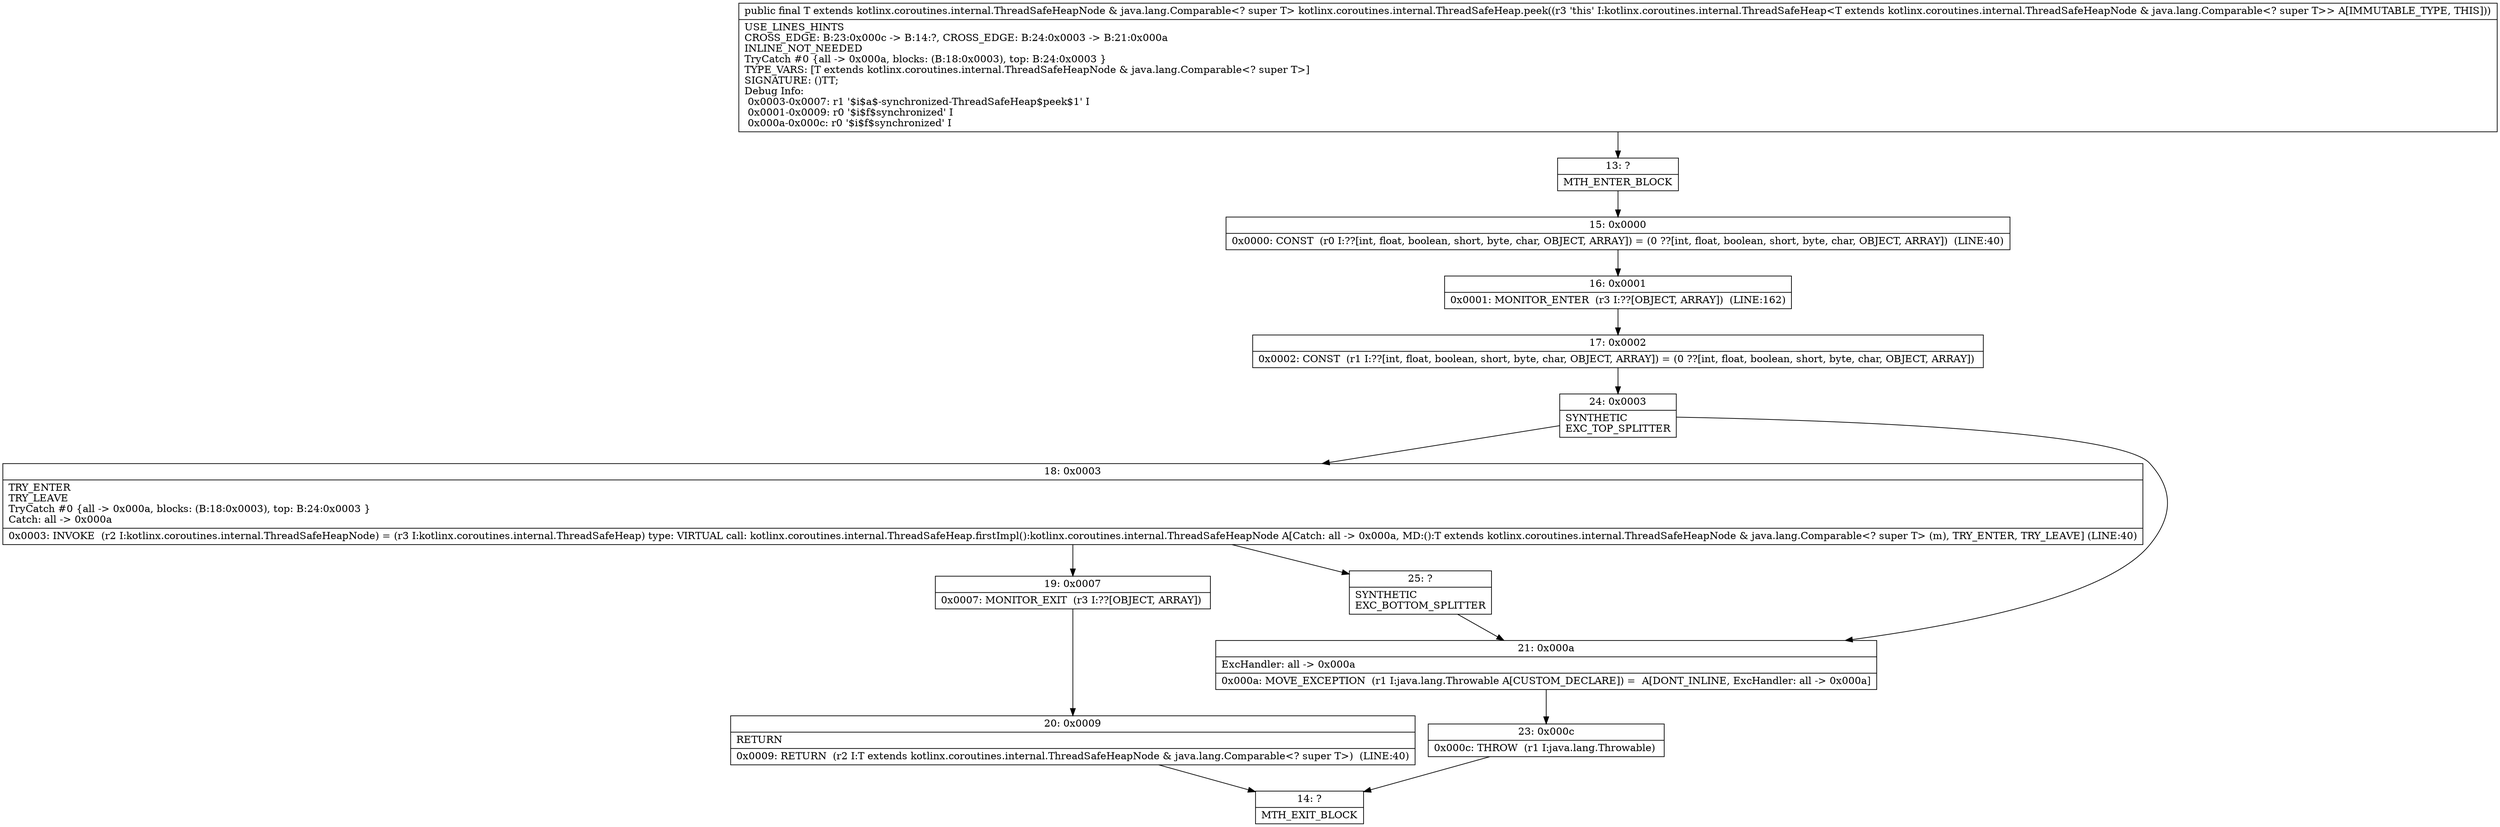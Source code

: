 digraph "CFG forkotlinx.coroutines.internal.ThreadSafeHeap.peek()Lkotlinx\/coroutines\/internal\/ThreadSafeHeapNode;" {
Node_13 [shape=record,label="{13\:\ ?|MTH_ENTER_BLOCK\l}"];
Node_15 [shape=record,label="{15\:\ 0x0000|0x0000: CONST  (r0 I:??[int, float, boolean, short, byte, char, OBJECT, ARRAY]) = (0 ??[int, float, boolean, short, byte, char, OBJECT, ARRAY])  (LINE:40)\l}"];
Node_16 [shape=record,label="{16\:\ 0x0001|0x0001: MONITOR_ENTER  (r3 I:??[OBJECT, ARRAY])  (LINE:162)\l}"];
Node_17 [shape=record,label="{17\:\ 0x0002|0x0002: CONST  (r1 I:??[int, float, boolean, short, byte, char, OBJECT, ARRAY]) = (0 ??[int, float, boolean, short, byte, char, OBJECT, ARRAY]) \l}"];
Node_24 [shape=record,label="{24\:\ 0x0003|SYNTHETIC\lEXC_TOP_SPLITTER\l}"];
Node_18 [shape=record,label="{18\:\ 0x0003|TRY_ENTER\lTRY_LEAVE\lTryCatch #0 \{all \-\> 0x000a, blocks: (B:18:0x0003), top: B:24:0x0003 \}\lCatch: all \-\> 0x000a\l|0x0003: INVOKE  (r2 I:kotlinx.coroutines.internal.ThreadSafeHeapNode) = (r3 I:kotlinx.coroutines.internal.ThreadSafeHeap) type: VIRTUAL call: kotlinx.coroutines.internal.ThreadSafeHeap.firstImpl():kotlinx.coroutines.internal.ThreadSafeHeapNode A[Catch: all \-\> 0x000a, MD:():T extends kotlinx.coroutines.internal.ThreadSafeHeapNode & java.lang.Comparable\<? super T\> (m), TRY_ENTER, TRY_LEAVE] (LINE:40)\l}"];
Node_19 [shape=record,label="{19\:\ 0x0007|0x0007: MONITOR_EXIT  (r3 I:??[OBJECT, ARRAY]) \l}"];
Node_20 [shape=record,label="{20\:\ 0x0009|RETURN\l|0x0009: RETURN  (r2 I:T extends kotlinx.coroutines.internal.ThreadSafeHeapNode & java.lang.Comparable\<? super T\>)  (LINE:40)\l}"];
Node_14 [shape=record,label="{14\:\ ?|MTH_EXIT_BLOCK\l}"];
Node_25 [shape=record,label="{25\:\ ?|SYNTHETIC\lEXC_BOTTOM_SPLITTER\l}"];
Node_21 [shape=record,label="{21\:\ 0x000a|ExcHandler: all \-\> 0x000a\l|0x000a: MOVE_EXCEPTION  (r1 I:java.lang.Throwable A[CUSTOM_DECLARE]) =  A[DONT_INLINE, ExcHandler: all \-\> 0x000a]\l}"];
Node_23 [shape=record,label="{23\:\ 0x000c|0x000c: THROW  (r1 I:java.lang.Throwable) \l}"];
MethodNode[shape=record,label="{public final T extends kotlinx.coroutines.internal.ThreadSafeHeapNode & java.lang.Comparable\<? super T\> kotlinx.coroutines.internal.ThreadSafeHeap.peek((r3 'this' I:kotlinx.coroutines.internal.ThreadSafeHeap\<T extends kotlinx.coroutines.internal.ThreadSafeHeapNode & java.lang.Comparable\<? super T\>\> A[IMMUTABLE_TYPE, THIS]))  | USE_LINES_HINTS\lCROSS_EDGE: B:23:0x000c \-\> B:14:?, CROSS_EDGE: B:24:0x0003 \-\> B:21:0x000a\lINLINE_NOT_NEEDED\lTryCatch #0 \{all \-\> 0x000a, blocks: (B:18:0x0003), top: B:24:0x0003 \}\lTYPE_VARS: [T extends kotlinx.coroutines.internal.ThreadSafeHeapNode & java.lang.Comparable\<? super T\>]\lSIGNATURE: ()TT;\lDebug Info:\l  0x0003\-0x0007: r1 '$i$a$\-synchronized\-ThreadSafeHeap$peek$1' I\l  0x0001\-0x0009: r0 '$i$f$synchronized' I\l  0x000a\-0x000c: r0 '$i$f$synchronized' I\l}"];
MethodNode -> Node_13;Node_13 -> Node_15;
Node_15 -> Node_16;
Node_16 -> Node_17;
Node_17 -> Node_24;
Node_24 -> Node_18;
Node_24 -> Node_21;
Node_18 -> Node_19;
Node_18 -> Node_25;
Node_19 -> Node_20;
Node_20 -> Node_14;
Node_25 -> Node_21;
Node_21 -> Node_23;
Node_23 -> Node_14;
}


